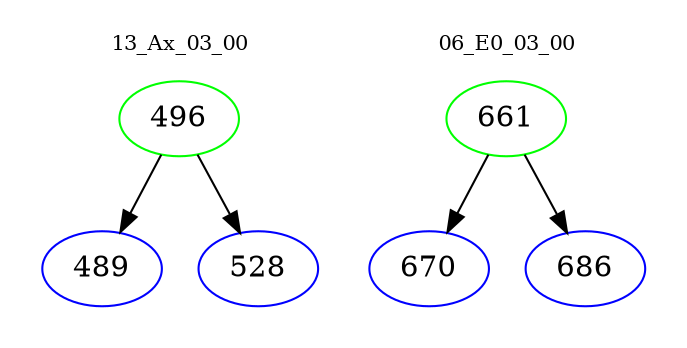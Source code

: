 digraph{
subgraph cluster_0 {
color = white
label = "13_Ax_03_00";
fontsize=10;
T0_496 [label="496", color="green"]
T0_496 -> T0_489 [color="black"]
T0_489 [label="489", color="blue"]
T0_496 -> T0_528 [color="black"]
T0_528 [label="528", color="blue"]
}
subgraph cluster_1 {
color = white
label = "06_E0_03_00";
fontsize=10;
T1_661 [label="661", color="green"]
T1_661 -> T1_670 [color="black"]
T1_670 [label="670", color="blue"]
T1_661 -> T1_686 [color="black"]
T1_686 [label="686", color="blue"]
}
}
